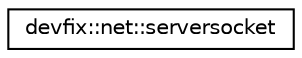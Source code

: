 digraph "Graphical Class Hierarchy"
{
  edge [fontname="Helvetica",fontsize="10",labelfontname="Helvetica",labelfontsize="10"];
  node [fontname="Helvetica",fontsize="10",shape=record];
  rankdir="LR";
  Node0 [label="devfix::net::serversocket",height=0.2,width=0.4,color="black", fillcolor="white", style="filled",URL="$structdevfix_1_1net_1_1serversocket.html"];
}
